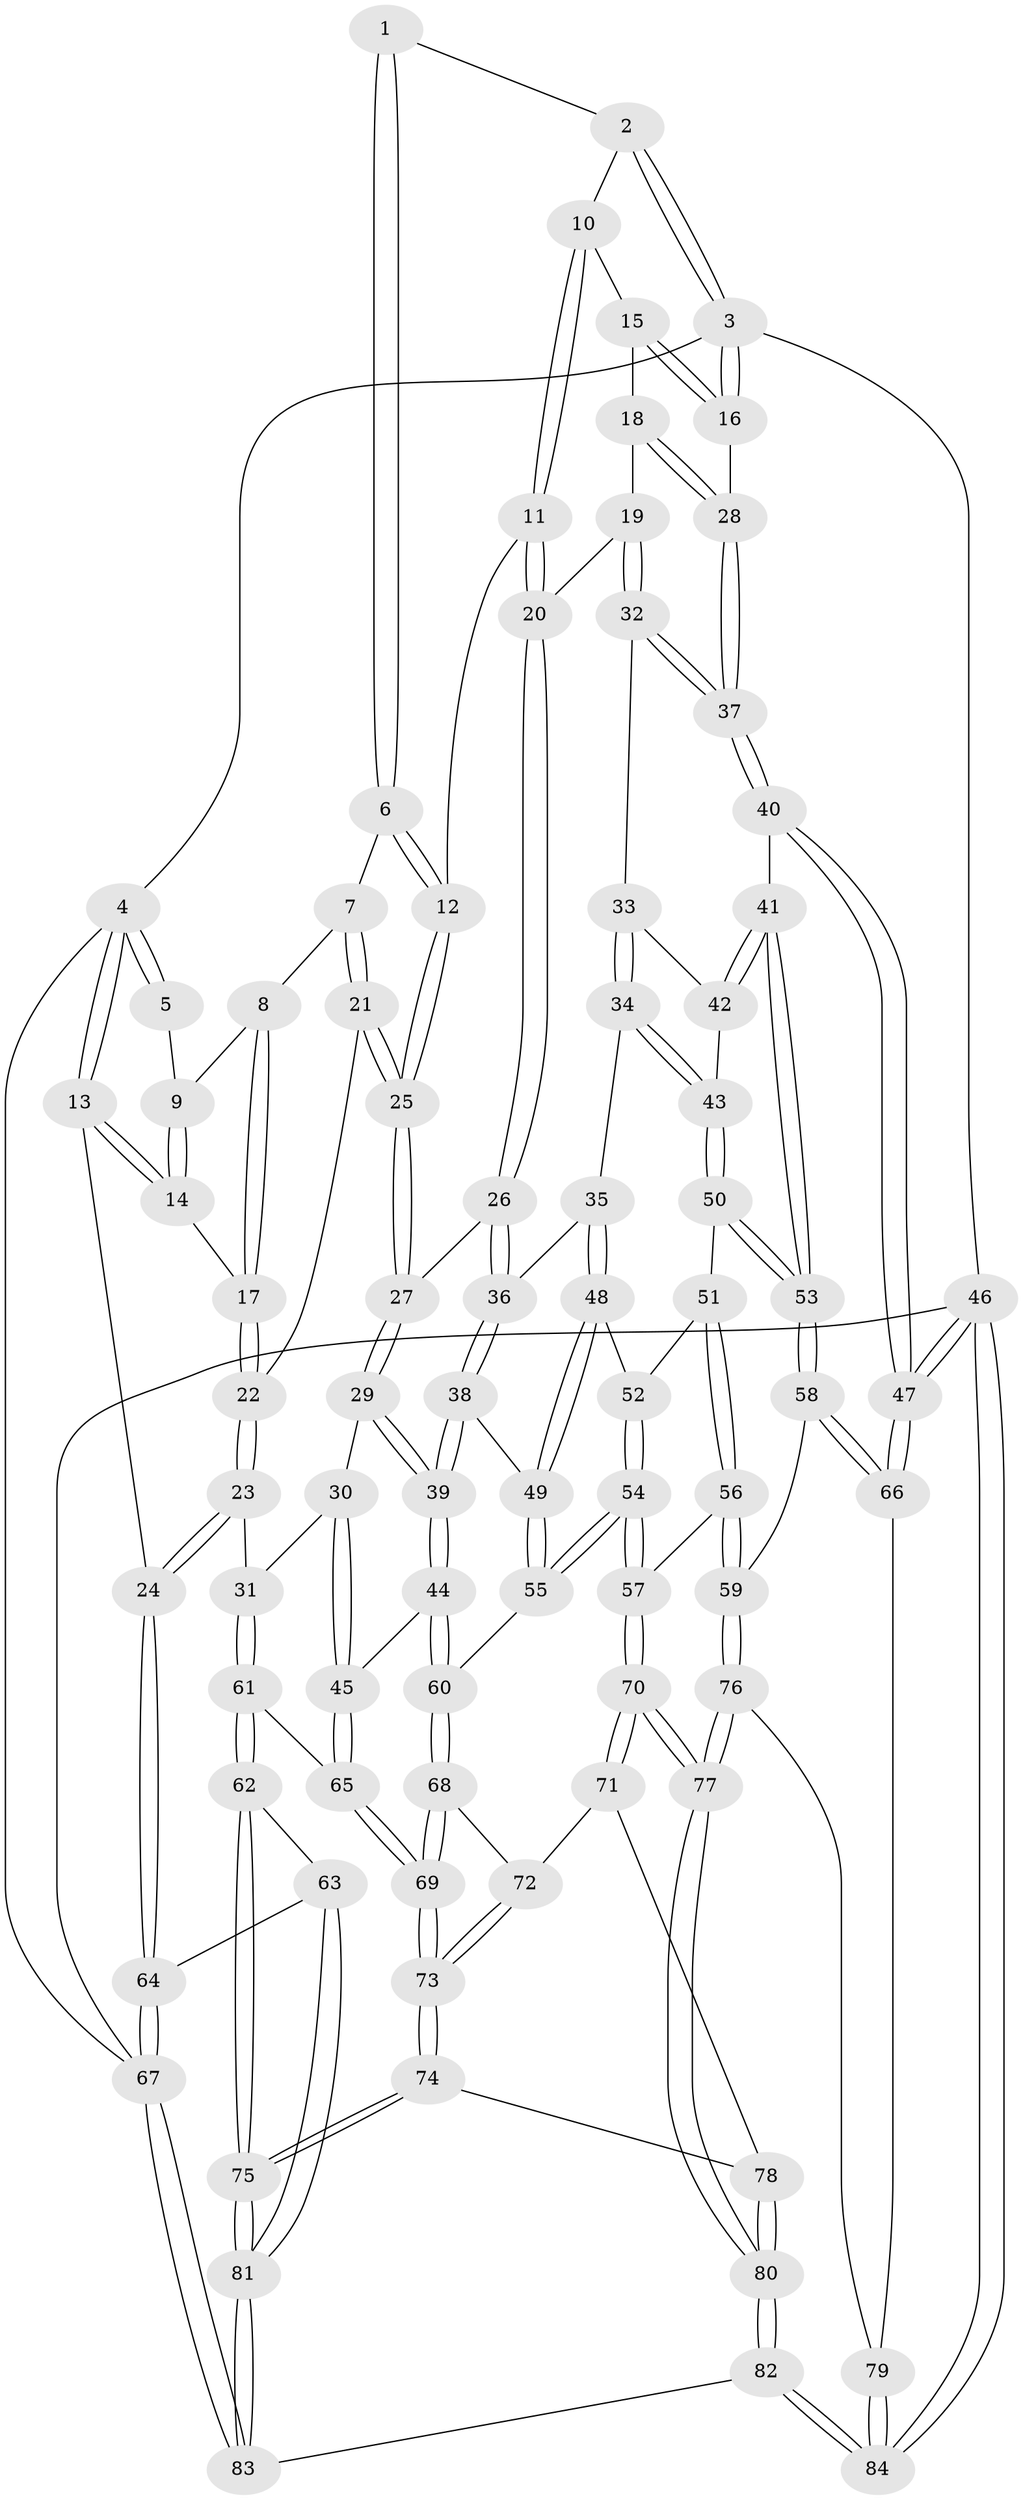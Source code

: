 // coarse degree distribution, {6: 0.08620689655172414, 4: 0.3793103448275862, 3: 0.05172413793103448, 5: 0.4482758620689655, 7: 0.017241379310344827, 8: 0.017241379310344827}
// Generated by graph-tools (version 1.1) at 2025/05/03/04/25 22:05:32]
// undirected, 84 vertices, 207 edges
graph export_dot {
graph [start="1"]
  node [color=gray90,style=filled];
  1 [pos="+0.3744176968657511+0"];
  2 [pos="+0.6253965287867628+0"];
  3 [pos="+1+0"];
  4 [pos="+0+0"];
  5 [pos="+0.3362806205131072+0"];
  6 [pos="+0.4323845414203042+0.21888043419218137"];
  7 [pos="+0.3425640455213458+0.18421110117080014"];
  8 [pos="+0.2960520347761067+0.15897274898533637"];
  9 [pos="+0.2744329756270371+0.07556597227920271"];
  10 [pos="+0.6424278980724034+0.030572838213569133"];
  11 [pos="+0.5648521355300337+0.14368745994281548"];
  12 [pos="+0.4345349143967042+0.21997062269188417"];
  13 [pos="+0+0"];
  14 [pos="+0+0.06544126028119451"];
  15 [pos="+0.8053237142401201+0.15539898589646609"];
  16 [pos="+1+0.20395533155451956"];
  17 [pos="+0.20233873664454385+0.22167831631314047"];
  18 [pos="+0.7318574243484098+0.343224547064966"];
  19 [pos="+0.709074004767936+0.3821709849413508"];
  20 [pos="+0.6733880672922146+0.37009982244658624"];
  21 [pos="+0.2718477438055789+0.3354895803391035"];
  22 [pos="+0.17401727011586535+0.345585012862082"];
  23 [pos="+0.07501851204403714+0.48498878166517395"];
  24 [pos="+0+0.47913367959334796"];
  25 [pos="+0.43545420635542625+0.38133095813701906"];
  26 [pos="+0.4639599364452462+0.4219761718376844"];
  27 [pos="+0.4442040793602168+0.4143940365298619"];
  28 [pos="+1+0.208558830631068"];
  29 [pos="+0.38402195835549346+0.46765191620180735"];
  30 [pos="+0.33883947140981197+0.483236325541737"];
  31 [pos="+0.1375739500409653+0.5200314163946328"];
  32 [pos="+0.732856858141783+0.41938278652051253"];
  33 [pos="+0.7305595133351539+0.47313206123348445"];
  34 [pos="+0.7304591744961976+0.4737265253313901"];
  35 [pos="+0.6173932080575294+0.5635532293745107"];
  36 [pos="+0.5513453115642967+0.5532568598550925"];
  37 [pos="+1+0.38592441581941994"];
  38 [pos="+0.5398477936124354+0.5757049667153649"];
  39 [pos="+0.4352529424224916+0.7047208432708526"];
  40 [pos="+1+0.44717334497555294"];
  41 [pos="+1+0.48572725962070074"];
  42 [pos="+0.8918988142925904+0.5159352765525548"];
  43 [pos="+0.7787680554541216+0.5713282261765832"];
  44 [pos="+0.4338257749879431+0.7098539152162867"];
  45 [pos="+0.34510475948479247+0.7058667443743047"];
  46 [pos="+1+1"];
  47 [pos="+1+0.8273511012748044"];
  48 [pos="+0.6280775577516853+0.5872872600156791"];
  49 [pos="+0.5806452888401743+0.6766517214627279"];
  50 [pos="+0.7887032540775848+0.6143643374174615"];
  51 [pos="+0.7145904842400926+0.6368734080960374"];
  52 [pos="+0.6385003985446143+0.602023347062473"];
  53 [pos="+0.8503366478992793+0.6766811777724764"];
  54 [pos="+0.6371851200571942+0.7728528746802916"];
  55 [pos="+0.5803253452491925+0.7433220034007227"];
  56 [pos="+0.6437067393258638+0.7729346128164097"];
  57 [pos="+0.6378076952674245+0.7734096815486488"];
  58 [pos="+0.8435320780321558+0.7814309043701572"];
  59 [pos="+0.8147544669661941+0.8065206562849994"];
  60 [pos="+0.4392825482391076+0.7168385874073457"];
  61 [pos="+0.23680238458173927+0.7152771940479145"];
  62 [pos="+0.20583415265732272+0.7468676484514419"];
  63 [pos="+0.05046199036989289+0.8495323149202955"];
  64 [pos="+0+0.7939893012209394"];
  65 [pos="+0.24540521604490093+0.7182047993248012"];
  66 [pos="+1+0.8325017132064749"];
  67 [pos="+0+1"];
  68 [pos="+0.4374964119378007+0.7869057829311563"];
  69 [pos="+0.29834308711327323+0.8479944128989759"];
  70 [pos="+0.5730155906176372+0.9279385642954869"];
  71 [pos="+0.44615081070477075+0.841295394788091"];
  72 [pos="+0.4392901527593919+0.8047123792557107"];
  73 [pos="+0.30247059717439684+0.8678198999795143"];
  74 [pos="+0.30786555465806514+0.9231879645102378"];
  75 [pos="+0.2227973175242158+1"];
  76 [pos="+0.8079134689057313+0.8719815647864511"];
  77 [pos="+0.5872102559350487+1"];
  78 [pos="+0.39584839605934513+0.8987909376317262"];
  79 [pos="+0.8663765062465404+1"];
  80 [pos="+0.5634749537330345+1"];
  81 [pos="+0.22258634907832367+1"];
  82 [pos="+0.5587723124308901+1"];
  83 [pos="+0.2404312154925617+1"];
  84 [pos="+0.8815226234289888+1"];
  1 -- 2;
  1 -- 6;
  1 -- 6;
  2 -- 3;
  2 -- 3;
  2 -- 10;
  3 -- 4;
  3 -- 16;
  3 -- 16;
  3 -- 46;
  4 -- 5;
  4 -- 5;
  4 -- 13;
  4 -- 13;
  4 -- 67;
  5 -- 9;
  6 -- 7;
  6 -- 12;
  6 -- 12;
  7 -- 8;
  7 -- 21;
  7 -- 21;
  8 -- 9;
  8 -- 17;
  8 -- 17;
  9 -- 14;
  9 -- 14;
  10 -- 11;
  10 -- 11;
  10 -- 15;
  11 -- 12;
  11 -- 20;
  11 -- 20;
  12 -- 25;
  12 -- 25;
  13 -- 14;
  13 -- 14;
  13 -- 24;
  14 -- 17;
  15 -- 16;
  15 -- 16;
  15 -- 18;
  16 -- 28;
  17 -- 22;
  17 -- 22;
  18 -- 19;
  18 -- 28;
  18 -- 28;
  19 -- 20;
  19 -- 32;
  19 -- 32;
  20 -- 26;
  20 -- 26;
  21 -- 22;
  21 -- 25;
  21 -- 25;
  22 -- 23;
  22 -- 23;
  23 -- 24;
  23 -- 24;
  23 -- 31;
  24 -- 64;
  24 -- 64;
  25 -- 27;
  25 -- 27;
  26 -- 27;
  26 -- 36;
  26 -- 36;
  27 -- 29;
  27 -- 29;
  28 -- 37;
  28 -- 37;
  29 -- 30;
  29 -- 39;
  29 -- 39;
  30 -- 31;
  30 -- 45;
  30 -- 45;
  31 -- 61;
  31 -- 61;
  32 -- 33;
  32 -- 37;
  32 -- 37;
  33 -- 34;
  33 -- 34;
  33 -- 42;
  34 -- 35;
  34 -- 43;
  34 -- 43;
  35 -- 36;
  35 -- 48;
  35 -- 48;
  36 -- 38;
  36 -- 38;
  37 -- 40;
  37 -- 40;
  38 -- 39;
  38 -- 39;
  38 -- 49;
  39 -- 44;
  39 -- 44;
  40 -- 41;
  40 -- 47;
  40 -- 47;
  41 -- 42;
  41 -- 42;
  41 -- 53;
  41 -- 53;
  42 -- 43;
  43 -- 50;
  43 -- 50;
  44 -- 45;
  44 -- 60;
  44 -- 60;
  45 -- 65;
  45 -- 65;
  46 -- 47;
  46 -- 47;
  46 -- 84;
  46 -- 84;
  46 -- 67;
  47 -- 66;
  47 -- 66;
  48 -- 49;
  48 -- 49;
  48 -- 52;
  49 -- 55;
  49 -- 55;
  50 -- 51;
  50 -- 53;
  50 -- 53;
  51 -- 52;
  51 -- 56;
  51 -- 56;
  52 -- 54;
  52 -- 54;
  53 -- 58;
  53 -- 58;
  54 -- 55;
  54 -- 55;
  54 -- 57;
  54 -- 57;
  55 -- 60;
  56 -- 57;
  56 -- 59;
  56 -- 59;
  57 -- 70;
  57 -- 70;
  58 -- 59;
  58 -- 66;
  58 -- 66;
  59 -- 76;
  59 -- 76;
  60 -- 68;
  60 -- 68;
  61 -- 62;
  61 -- 62;
  61 -- 65;
  62 -- 63;
  62 -- 75;
  62 -- 75;
  63 -- 64;
  63 -- 81;
  63 -- 81;
  64 -- 67;
  64 -- 67;
  65 -- 69;
  65 -- 69;
  66 -- 79;
  67 -- 83;
  67 -- 83;
  68 -- 69;
  68 -- 69;
  68 -- 72;
  69 -- 73;
  69 -- 73;
  70 -- 71;
  70 -- 71;
  70 -- 77;
  70 -- 77;
  71 -- 72;
  71 -- 78;
  72 -- 73;
  72 -- 73;
  73 -- 74;
  73 -- 74;
  74 -- 75;
  74 -- 75;
  74 -- 78;
  75 -- 81;
  75 -- 81;
  76 -- 77;
  76 -- 77;
  76 -- 79;
  77 -- 80;
  77 -- 80;
  78 -- 80;
  78 -- 80;
  79 -- 84;
  79 -- 84;
  80 -- 82;
  80 -- 82;
  81 -- 83;
  81 -- 83;
  82 -- 83;
  82 -- 84;
  82 -- 84;
}

